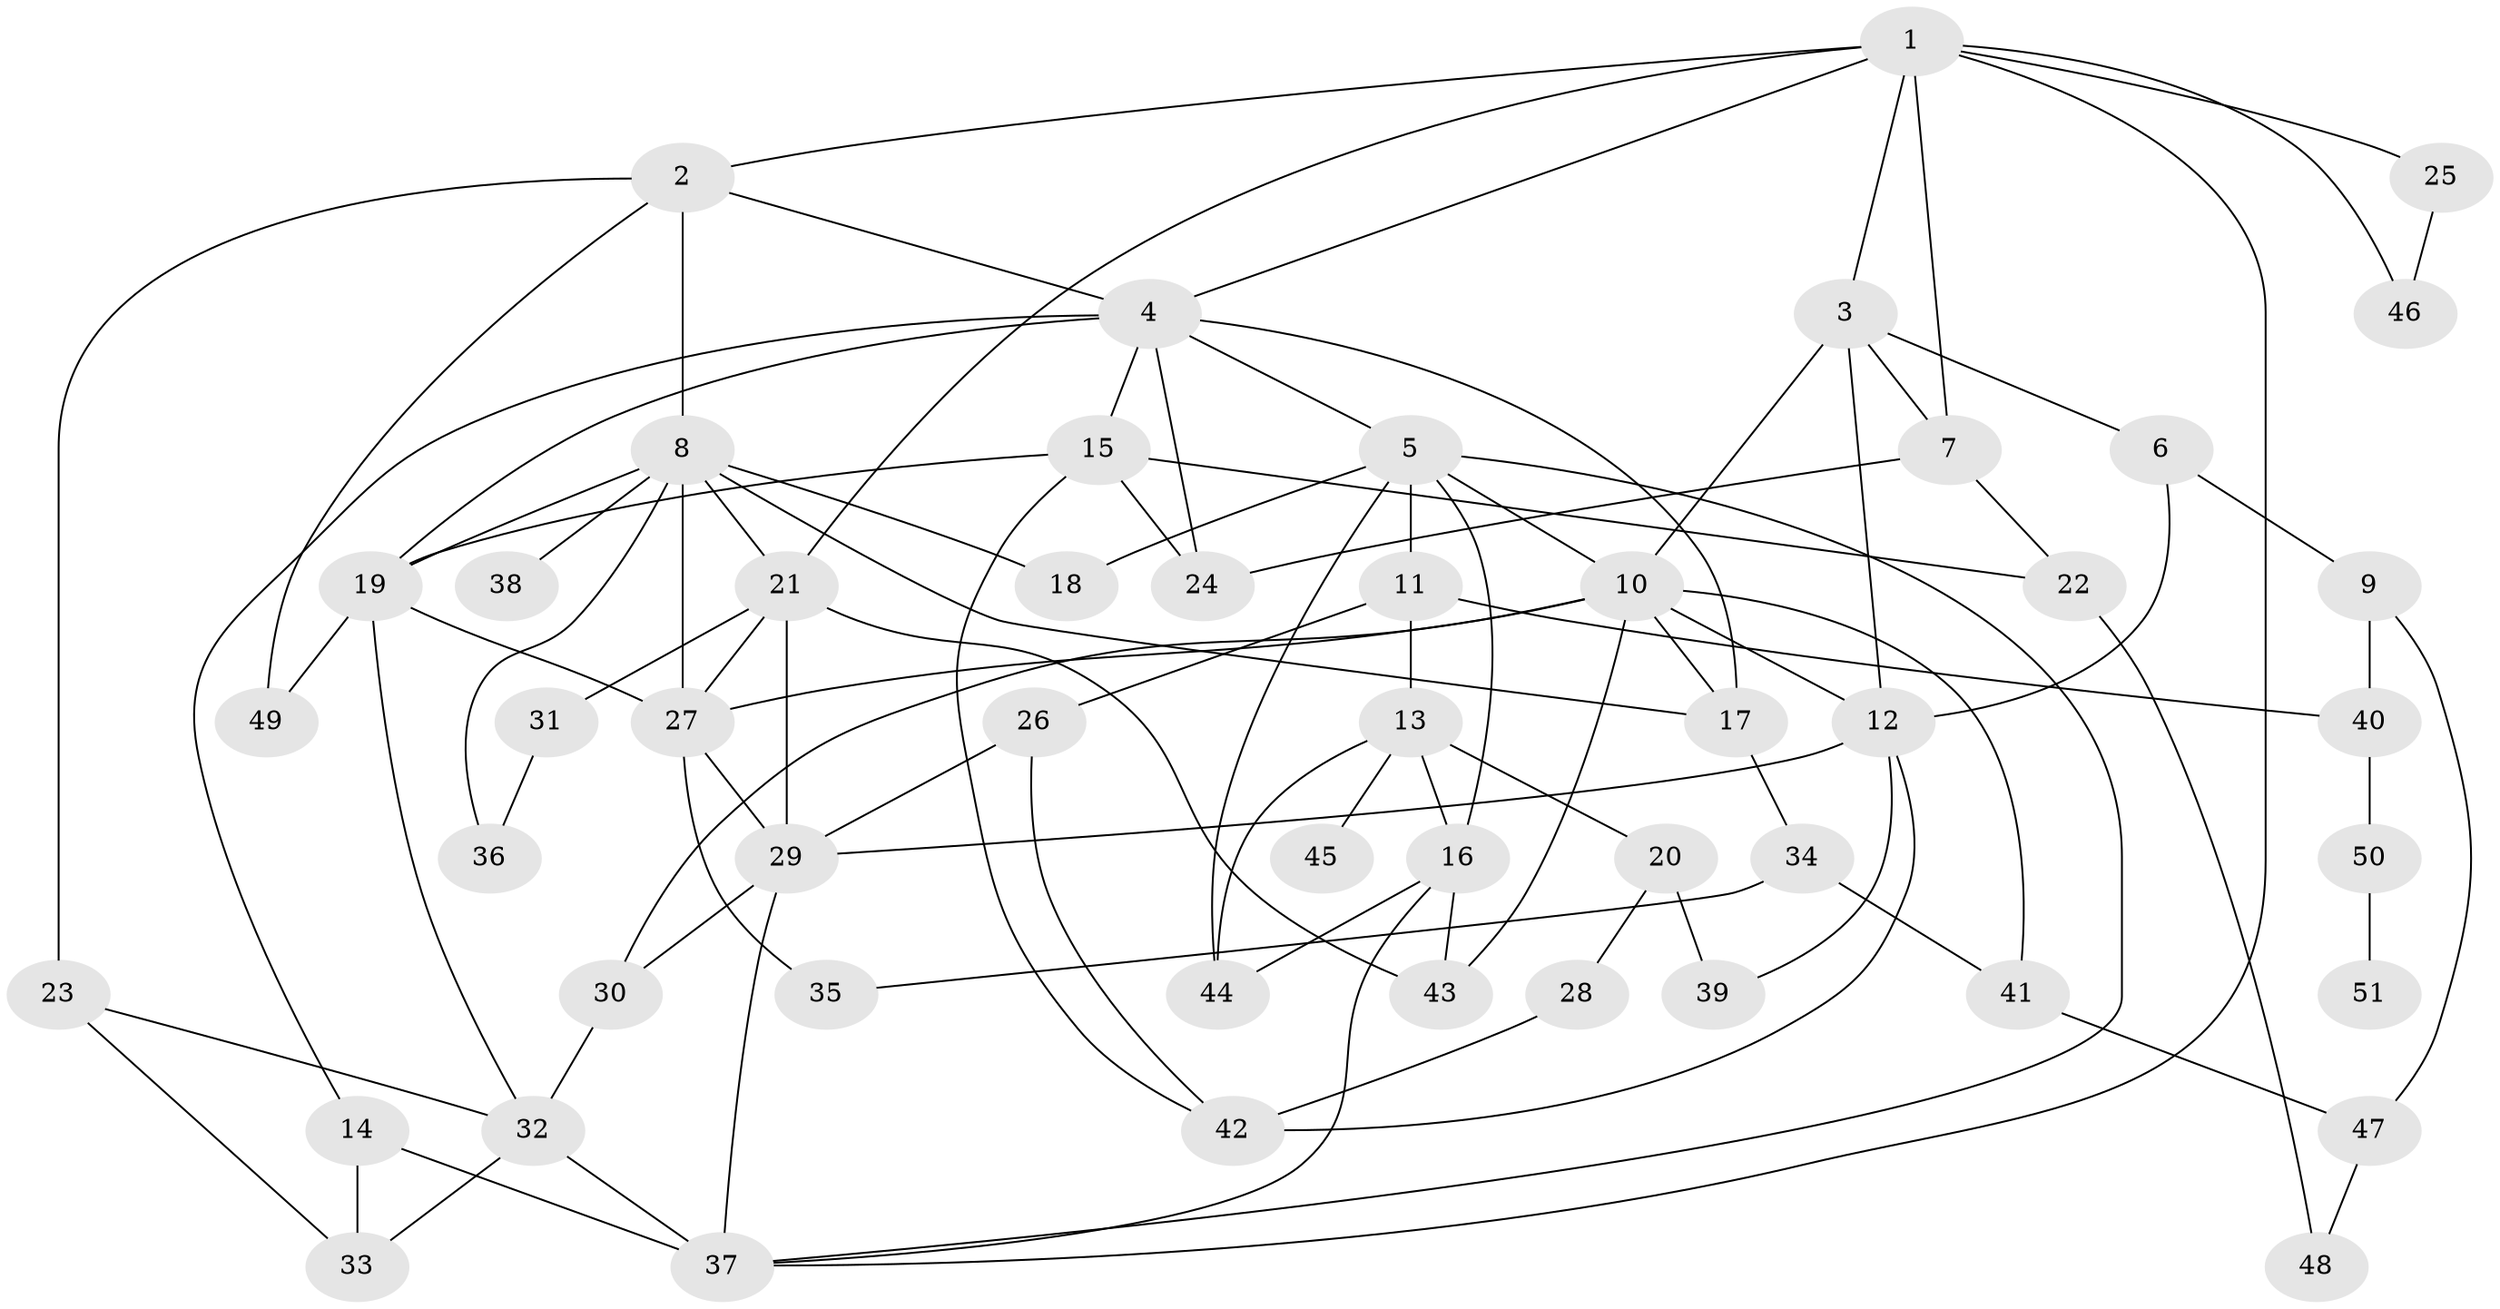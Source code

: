 // original degree distribution, {5: 0.112, 6: 0.016, 4: 0.176, 3: 0.168, 7: 0.024, 1: 0.24, 2: 0.264}
// Generated by graph-tools (version 1.1) at 2025/49/03/04/25 22:49:07]
// undirected, 51 vertices, 97 edges
graph export_dot {
  node [color=gray90,style=filled];
  1;
  2;
  3;
  4;
  5;
  6;
  7;
  8;
  9;
  10;
  11;
  12;
  13;
  14;
  15;
  16;
  17;
  18;
  19;
  20;
  21;
  22;
  23;
  24;
  25;
  26;
  27;
  28;
  29;
  30;
  31;
  32;
  33;
  34;
  35;
  36;
  37;
  38;
  39;
  40;
  41;
  42;
  43;
  44;
  45;
  46;
  47;
  48;
  49;
  50;
  51;
  1 -- 2 [weight=1.0];
  1 -- 3 [weight=1.0];
  1 -- 4 [weight=1.0];
  1 -- 7 [weight=1.0];
  1 -- 21 [weight=1.0];
  1 -- 25 [weight=1.0];
  1 -- 37 [weight=1.0];
  1 -- 46 [weight=1.0];
  2 -- 4 [weight=1.0];
  2 -- 8 [weight=1.0];
  2 -- 23 [weight=1.0];
  2 -- 49 [weight=1.0];
  3 -- 6 [weight=1.0];
  3 -- 7 [weight=1.0];
  3 -- 10 [weight=2.0];
  3 -- 12 [weight=1.0];
  4 -- 5 [weight=1.0];
  4 -- 14 [weight=1.0];
  4 -- 15 [weight=1.0];
  4 -- 17 [weight=1.0];
  4 -- 19 [weight=1.0];
  4 -- 24 [weight=1.0];
  5 -- 10 [weight=1.0];
  5 -- 11 [weight=1.0];
  5 -- 16 [weight=1.0];
  5 -- 18 [weight=1.0];
  5 -- 37 [weight=1.0];
  5 -- 44 [weight=1.0];
  6 -- 9 [weight=2.0];
  6 -- 12 [weight=1.0];
  7 -- 22 [weight=1.0];
  7 -- 24 [weight=1.0];
  8 -- 17 [weight=1.0];
  8 -- 18 [weight=1.0];
  8 -- 19 [weight=1.0];
  8 -- 21 [weight=1.0];
  8 -- 27 [weight=1.0];
  8 -- 36 [weight=1.0];
  8 -- 38 [weight=1.0];
  9 -- 40 [weight=1.0];
  9 -- 47 [weight=1.0];
  10 -- 12 [weight=1.0];
  10 -- 17 [weight=1.0];
  10 -- 27 [weight=1.0];
  10 -- 30 [weight=1.0];
  10 -- 41 [weight=1.0];
  10 -- 43 [weight=1.0];
  11 -- 13 [weight=1.0];
  11 -- 26 [weight=1.0];
  11 -- 40 [weight=1.0];
  12 -- 29 [weight=1.0];
  12 -- 39 [weight=1.0];
  12 -- 42 [weight=1.0];
  13 -- 16 [weight=2.0];
  13 -- 20 [weight=1.0];
  13 -- 44 [weight=1.0];
  13 -- 45 [weight=1.0];
  14 -- 33 [weight=1.0];
  14 -- 37 [weight=1.0];
  15 -- 19 [weight=1.0];
  15 -- 22 [weight=1.0];
  15 -- 24 [weight=1.0];
  15 -- 42 [weight=1.0];
  16 -- 37 [weight=1.0];
  16 -- 43 [weight=1.0];
  16 -- 44 [weight=1.0];
  17 -- 34 [weight=2.0];
  19 -- 27 [weight=1.0];
  19 -- 32 [weight=1.0];
  19 -- 49 [weight=1.0];
  20 -- 28 [weight=1.0];
  20 -- 39 [weight=2.0];
  21 -- 27 [weight=1.0];
  21 -- 29 [weight=2.0];
  21 -- 31 [weight=1.0];
  21 -- 43 [weight=1.0];
  22 -- 48 [weight=1.0];
  23 -- 32 [weight=1.0];
  23 -- 33 [weight=1.0];
  25 -- 46 [weight=1.0];
  26 -- 29 [weight=1.0];
  26 -- 42 [weight=1.0];
  27 -- 29 [weight=1.0];
  27 -- 35 [weight=1.0];
  28 -- 42 [weight=2.0];
  29 -- 30 [weight=1.0];
  29 -- 37 [weight=3.0];
  30 -- 32 [weight=1.0];
  31 -- 36 [weight=1.0];
  32 -- 33 [weight=1.0];
  32 -- 37 [weight=2.0];
  34 -- 35 [weight=1.0];
  34 -- 41 [weight=1.0];
  40 -- 50 [weight=1.0];
  41 -- 47 [weight=1.0];
  47 -- 48 [weight=1.0];
  50 -- 51 [weight=1.0];
}

